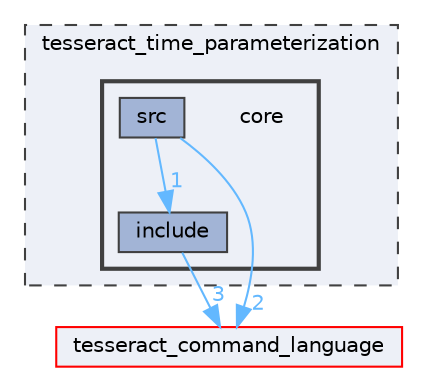 digraph "tesseract_time_parameterization/core"
{
 // LATEX_PDF_SIZE
  bgcolor="transparent";
  edge [fontname=Helvetica,fontsize=10,labelfontname=Helvetica,labelfontsize=10];
  node [fontname=Helvetica,fontsize=10,shape=box,height=0.2,width=0.4];
  compound=true
  subgraph clusterdir_d95fa72e1f80b7ab426a2222fe7ccfd9 {
    graph [ bgcolor="#edf0f7", pencolor="grey25", label="tesseract_time_parameterization", fontname=Helvetica,fontsize=10 style="filled,dashed", URL="dir_d95fa72e1f80b7ab426a2222fe7ccfd9.html",tooltip=""]
  subgraph clusterdir_68e56e9c09e14b8e1bac5d9210612b17 {
    graph [ bgcolor="#edf0f7", pencolor="grey25", label="", fontname=Helvetica,fontsize=10 style="filled,bold", URL="dir_68e56e9c09e14b8e1bac5d9210612b17.html",tooltip=""]
    dir_68e56e9c09e14b8e1bac5d9210612b17 [shape=plaintext, label="core"];
  dir_c61fb5ea46e66ff06776db1f9ff1290c [label="include", fillcolor="#a2b4d6", color="grey25", style="filled", URL="dir_c61fb5ea46e66ff06776db1f9ff1290c.html",tooltip=""];
  dir_c341fa09f35f7f29ac5e008beb99fe9b [label="src", fillcolor="#a2b4d6", color="grey25", style="filled", URL="dir_c341fa09f35f7f29ac5e008beb99fe9b.html",tooltip=""];
  }
  }
  dir_fa47c2fa9b13a12fc195f1b83854b816 [label="tesseract_command_language", fillcolor="#edf0f7", color="red", style="filled", URL="dir_fa47c2fa9b13a12fc195f1b83854b816.html",tooltip=""];
  dir_c61fb5ea46e66ff06776db1f9ff1290c->dir_fa47c2fa9b13a12fc195f1b83854b816 [headlabel="3", labeldistance=1.5 headhref="dir_000018_000060.html" color="steelblue1" fontcolor="steelblue1"];
  dir_c341fa09f35f7f29ac5e008beb99fe9b->dir_c61fb5ea46e66ff06776db1f9ff1290c [headlabel="1", labeldistance=1.5 headhref="dir_000054_000018.html" color="steelblue1" fontcolor="steelblue1"];
  dir_c341fa09f35f7f29ac5e008beb99fe9b->dir_fa47c2fa9b13a12fc195f1b83854b816 [headlabel="2", labeldistance=1.5 headhref="dir_000054_000060.html" color="steelblue1" fontcolor="steelblue1"];
}
